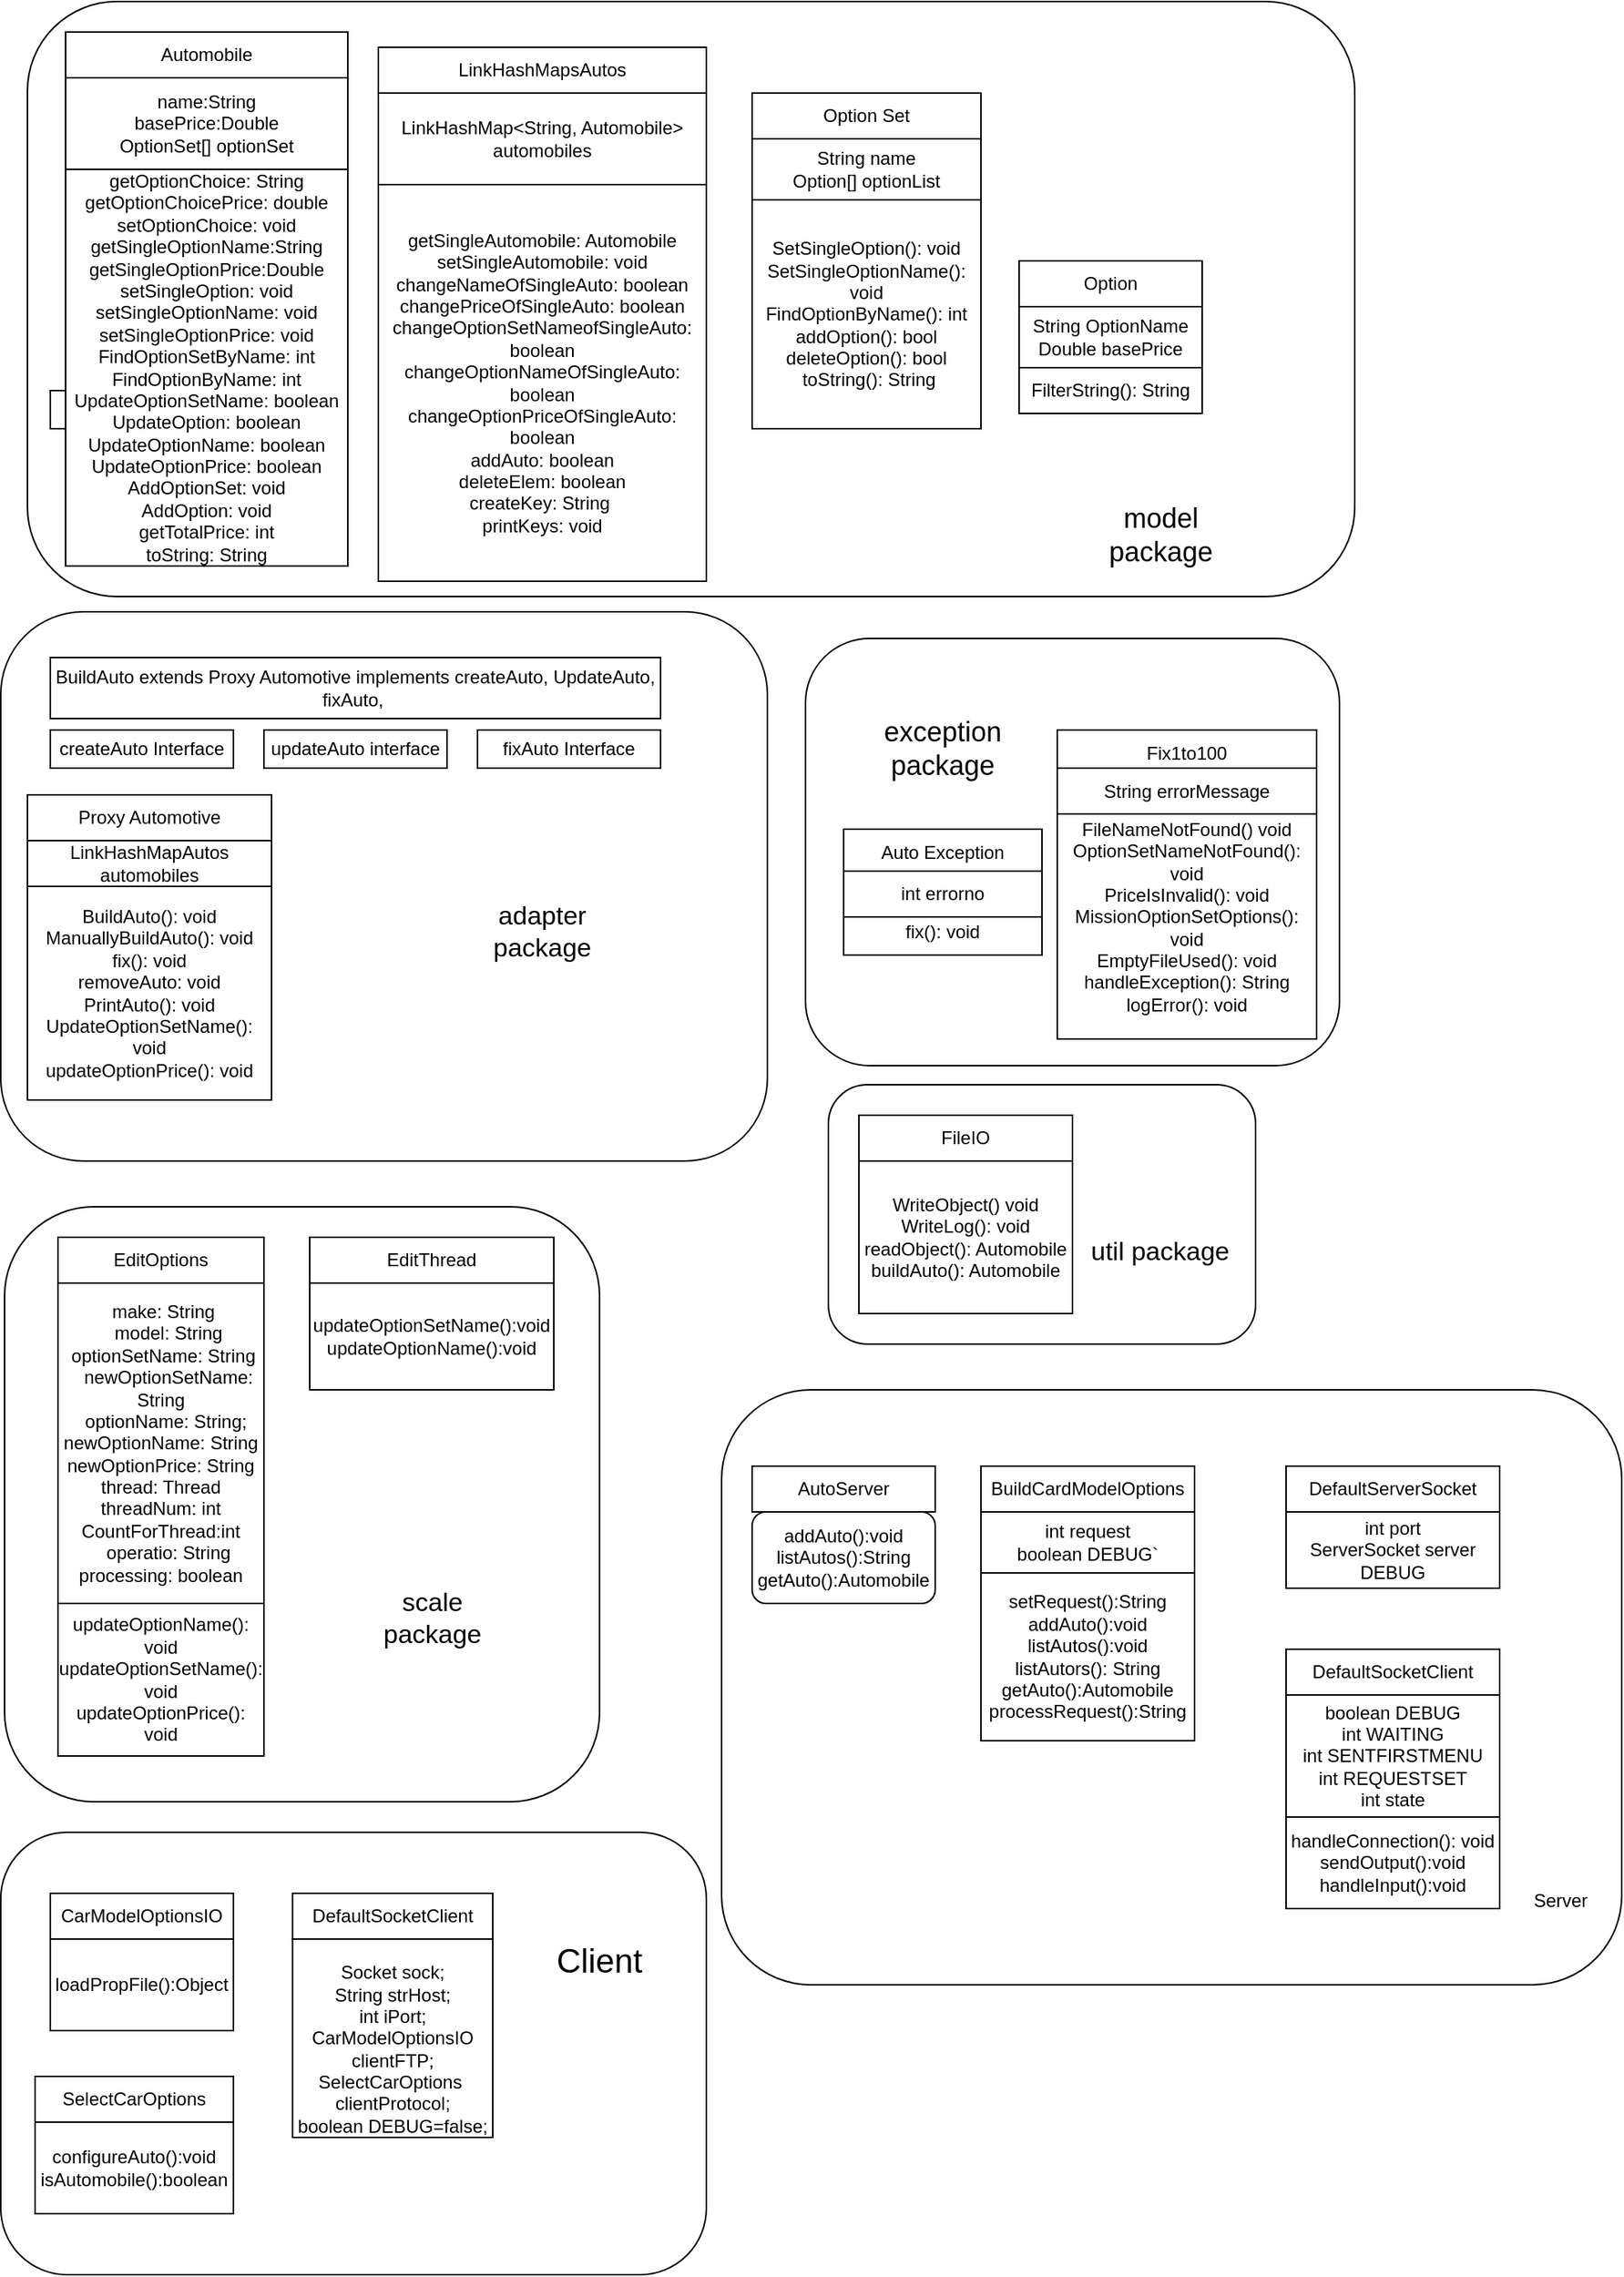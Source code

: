 <mxfile version="13.1.11" type="device"><diagram id="pnwxKB3MzakMD1Jh-J4k" name="Page-1"><mxGraphModel dx="899" dy="477" grid="1" gridSize="10" guides="1" tooltips="1" connect="1" arrows="1" fold="1" page="1" pageScale="1" pageWidth="850" pageHeight="1100" math="0" shadow="0"><root><mxCell id="0"/><mxCell id="1" parent="0"/><mxCell id="UusgprHFHZ1K7L2sJiLq-42" value="" style="rounded=1;whiteSpace=wrap;html=1;" parent="1" vertex="1"><mxGeometry x="550" y="710" width="280" height="170" as="geometry"/></mxCell><mxCell id="UusgprHFHZ1K7L2sJiLq-40" value="" style="rounded=1;whiteSpace=wrap;html=1;" parent="1" vertex="1"><mxGeometry x="25" width="870" height="390" as="geometry"/></mxCell><mxCell id="UusgprHFHZ1K7L2sJiLq-35" value="" style="rounded=1;whiteSpace=wrap;html=1;" parent="1" vertex="1"><mxGeometry x="7.5" y="400" width="502.5" height="360" as="geometry"/></mxCell><mxCell id="UusgprHFHZ1K7L2sJiLq-33" value="" style="rounded=1;whiteSpace=wrap;html=1;" parent="1" vertex="1"><mxGeometry x="535" y="417.5" width="350" height="280" as="geometry"/></mxCell><mxCell id="UusgprHFHZ1K7L2sJiLq-1" value="Automobile" style="rounded=0;whiteSpace=wrap;html=1;" parent="1" vertex="1"><mxGeometry x="50" y="20" width="185" height="30" as="geometry"/></mxCell><mxCell id="UusgprHFHZ1K7L2sJiLq-2" value="Option Set" style="rounded=0;whiteSpace=wrap;html=1;" parent="1" vertex="1"><mxGeometry x="500" y="60" width="150" height="30" as="geometry"/></mxCell><mxCell id="UusgprHFHZ1K7L2sJiLq-3" value="Option" style="rounded=0;whiteSpace=wrap;html=1;" parent="1" vertex="1"><mxGeometry x="675" y="170" width="120" height="30" as="geometry"/></mxCell><mxCell id="UusgprHFHZ1K7L2sJiLq-4" value="Auto Exception" style="rounded=0;whiteSpace=wrap;html=1;" parent="1" vertex="1"><mxGeometry x="560" y="542.5" width="130" height="30" as="geometry"/></mxCell><mxCell id="UusgprHFHZ1K7L2sJiLq-5" value="Fix1to100" style="rounded=0;whiteSpace=wrap;html=1;" parent="1" vertex="1"><mxGeometry x="700" y="477.5" width="170" height="30" as="geometry"/></mxCell><mxCell id="UusgprHFHZ1K7L2sJiLq-6" value="FileIO" style="rounded=0;whiteSpace=wrap;html=1;" parent="1" vertex="1"><mxGeometry x="570" y="730" width="140" height="30" as="geometry"/></mxCell><mxCell id="UusgprHFHZ1K7L2sJiLq-7" value="Build Auto" style="rounded=0;whiteSpace=wrap;html=1;" parent="1" vertex="1"><mxGeometry x="40" y="255" width="120" height="25" as="geometry"/></mxCell><mxCell id="UusgprHFHZ1K7L2sJiLq-8" value="Proxy Automotive" style="rounded=0;whiteSpace=wrap;html=1;" parent="1" vertex="1"><mxGeometry x="25" y="520" width="160" height="30" as="geometry"/></mxCell><mxCell id="UusgprHFHZ1K7L2sJiLq-9" value="name:String&lt;br&gt;basePrice:Double&lt;br&gt;OptionSet[] optionSet" style="rounded=0;whiteSpace=wrap;html=1;" parent="1" vertex="1"><mxGeometry x="50" y="50" width="185" height="60" as="geometry"/></mxCell><mxCell id="UusgprHFHZ1K7L2sJiLq-10" value="getOptionChoice: String&lt;br&gt;getOptionChoicePrice: double&lt;br&gt;setOptionChoice: void&lt;br&gt;getSingleOptionName:String&lt;br&gt;getSingleOptionPrice:Double&lt;br&gt;setSingleOption: void&lt;br&gt;setSingleOptionName: void&lt;br&gt;setSingleOptionPrice: void&lt;br&gt;FindOptionSetByName: int&lt;br&gt;FindOptionByName: int&lt;br&gt;UpdateOptionSetName: boolean&lt;br&gt;UpdateOption: boolean&lt;br&gt;UpdateOptionName: boolean&lt;br&gt;UpdateOptionPrice: boolean&lt;br&gt;AddOptionSet: void&lt;br&gt;AddOption: void&lt;br&gt;getTotalPrice: int&lt;br&gt;toString: String" style="rounded=0;whiteSpace=wrap;html=1;" parent="1" vertex="1"><mxGeometry x="50" y="110" width="185" height="260" as="geometry"/></mxCell><mxCell id="UusgprHFHZ1K7L2sJiLq-11" value="String name&lt;br&gt;Option[] optionList" style="rounded=0;whiteSpace=wrap;html=1;" parent="1" vertex="1"><mxGeometry x="500" y="90" width="150" height="40" as="geometry"/></mxCell><mxCell id="UusgprHFHZ1K7L2sJiLq-12" value="SetSingleOption(): void&lt;br&gt;SetSingleOptionName(): void&lt;br&gt;FindOptionByName(): int&lt;br&gt;addOption(): bool&lt;br&gt;deleteOption(): bool&lt;br&gt;&amp;nbsp;toString(): String" style="rounded=0;whiteSpace=wrap;html=1;" parent="1" vertex="1"><mxGeometry x="500" y="130" width="150" height="150" as="geometry"/></mxCell><mxCell id="UusgprHFHZ1K7L2sJiLq-14" value="String OptionName&lt;br&gt;Double basePrice" style="rounded=0;whiteSpace=wrap;html=1;" parent="1" vertex="1"><mxGeometry x="675" y="200" width="120" height="40" as="geometry"/></mxCell><mxCell id="UusgprHFHZ1K7L2sJiLq-15" value="FilterString(): String" style="rounded=0;whiteSpace=wrap;html=1;" parent="1" vertex="1"><mxGeometry x="675" y="240" width="120" height="30" as="geometry"/></mxCell><mxCell id="UusgprHFHZ1K7L2sJiLq-16" value="fix(): void" style="rounded=0;whiteSpace=wrap;html=1;" parent="1" vertex="1"><mxGeometry x="560" y="595" width="130" height="30" as="geometry"/></mxCell><mxCell id="UusgprHFHZ1K7L2sJiLq-17" value="FileNameNotFound() void&lt;br&gt;OptionSetNameNotFound(): void&lt;br&gt;PriceIsInvalid(): void&lt;br&gt;MissionOptionSetOptions(): void&lt;br&gt;EmptyFileUsed(): void&lt;br&gt;handleException(): String&lt;br&gt;logError(): void" style="rounded=0;whiteSpace=wrap;html=1;" parent="1" vertex="1"><mxGeometry x="700" y="520" width="170" height="160" as="geometry"/></mxCell><mxCell id="UusgprHFHZ1K7L2sJiLq-18" value="int errorno" style="rounded=0;whiteSpace=wrap;html=1;" parent="1" vertex="1"><mxGeometry x="560" y="570" width="130" height="30" as="geometry"/></mxCell><mxCell id="UusgprHFHZ1K7L2sJiLq-19" value="String errorMessage" style="rounded=0;whiteSpace=wrap;html=1;" parent="1" vertex="1"><mxGeometry x="700" y="502.5" width="170" height="30" as="geometry"/></mxCell><mxCell id="UusgprHFHZ1K7L2sJiLq-20" value="WriteObject() void&lt;br&gt;WriteLog(): void&lt;br&gt;readObject(): Automobile&lt;br&gt;buildAuto(): Automobile" style="rounded=0;whiteSpace=wrap;html=1;" parent="1" vertex="1"><mxGeometry x="570" y="760" width="140" height="100" as="geometry"/></mxCell><mxCell id="UusgprHFHZ1K7L2sJiLq-23" value="LinkHashMapAutos automobiles" style="rounded=0;whiteSpace=wrap;html=1;" parent="1" vertex="1"><mxGeometry x="25" y="550" width="160" height="30" as="geometry"/></mxCell><mxCell id="UusgprHFHZ1K7L2sJiLq-24" value="BuildAuto(): void&lt;br&gt;ManuallyBuildAuto(): void&lt;br&gt;fix(): void&lt;br&gt;removeAuto: void&lt;br&gt;PrintAuto(): void&lt;br&gt;UpdateOptionSetName(): void&lt;br&gt;updateOptionPrice(): void" style="rounded=0;whiteSpace=wrap;html=1;" parent="1" vertex="1"><mxGeometry x="25" y="580" width="160" height="140" as="geometry"/></mxCell><mxCell id="UusgprHFHZ1K7L2sJiLq-25" value="BuildAuto extends Proxy Automotive implements createAuto, UpdateAuto, fixAuto,&amp;nbsp;" style="rounded=0;whiteSpace=wrap;html=1;" parent="1" vertex="1"><mxGeometry x="40" y="430" width="400" height="40" as="geometry"/></mxCell><mxCell id="UusgprHFHZ1K7L2sJiLq-27" value="createAuto Interface" style="rounded=0;whiteSpace=wrap;html=1;" parent="1" vertex="1"><mxGeometry x="40" y="477.5" width="120" height="25" as="geometry"/></mxCell><mxCell id="UusgprHFHZ1K7L2sJiLq-28" value="fixAuto Interface" style="rounded=0;whiteSpace=wrap;html=1;" parent="1" vertex="1"><mxGeometry x="320" y="477.5" width="120" height="25" as="geometry"/></mxCell><mxCell id="UusgprHFHZ1K7L2sJiLq-29" value="updateAuto interface" style="rounded=0;whiteSpace=wrap;html=1;" parent="1" vertex="1"><mxGeometry x="180" y="477.5" width="120" height="25" as="geometry"/></mxCell><mxCell id="UusgprHFHZ1K7L2sJiLq-34" value="&lt;font style=&quot;font-size: 18px&quot;&gt;exception package&lt;/font&gt;" style="text;html=1;strokeColor=none;fillColor=none;align=center;verticalAlign=middle;whiteSpace=wrap;rounded=0;" parent="1" vertex="1"><mxGeometry x="575" y="455" width="100" height="70" as="geometry"/></mxCell><mxCell id="UusgprHFHZ1K7L2sJiLq-36" value="&lt;font style=&quot;font-size: 17px&quot;&gt;adapter package&lt;/font&gt;" style="text;html=1;strokeColor=none;fillColor=none;align=center;verticalAlign=middle;whiteSpace=wrap;rounded=0;" parent="1" vertex="1"><mxGeometry x="310" y="580" width="105" height="60" as="geometry"/></mxCell><mxCell id="UusgprHFHZ1K7L2sJiLq-41" value="&lt;font style=&quot;font-size: 18px&quot;&gt;model package&lt;/font&gt;" style="text;html=1;strokeColor=none;fillColor=none;align=center;verticalAlign=middle;whiteSpace=wrap;rounded=0;" parent="1" vertex="1"><mxGeometry x="747.5" y="340" width="40" height="20" as="geometry"/></mxCell><mxCell id="UusgprHFHZ1K7L2sJiLq-43" value="&lt;span style=&quot;font-size: 17px&quot;&gt;util package&lt;/span&gt;" style="text;html=1;strokeColor=none;fillColor=none;align=center;verticalAlign=middle;whiteSpace=wrap;rounded=0;" parent="1" vertex="1"><mxGeometry x="715" y="790" width="105" height="60" as="geometry"/></mxCell><mxCell id="mHr59eTuIwmJyMHBtj-4-1" value="LinkHashMapsAutos" style="rounded=0;whiteSpace=wrap;html=1;" parent="1" vertex="1"><mxGeometry x="255" y="30" width="215" height="30" as="geometry"/></mxCell><mxCell id="mHr59eTuIwmJyMHBtj-4-2" value="LinkHashMap&amp;lt;String, Automobile&amp;gt; automobiles" style="rounded=0;whiteSpace=wrap;html=1;" parent="1" vertex="1"><mxGeometry x="255" y="60" width="215" height="60" as="geometry"/></mxCell><mxCell id="mHr59eTuIwmJyMHBtj-4-3" value="getSingleAutomobile: Automobile&lt;br&gt;setSingleAutomobile: void&lt;br&gt;changeNameOfSingleAuto: boolean&lt;br&gt;changePriceOfSingleAuto: boolean&lt;br&gt;changeOptionSetNameofSingleAuto: boolean&lt;br&gt;changeOptionNameOfSingleAuto: boolean&lt;br&gt;changeOptionPriceOfSingleAuto: boolean&lt;br&gt;addAuto: boolean&lt;br&gt;deleteElem: boolean&lt;br&gt;createKey: String&amp;nbsp;&lt;br&gt;printKeys: void" style="rounded=0;whiteSpace=wrap;html=1;" parent="1" vertex="1"><mxGeometry x="255" y="120" width="215" height="260" as="geometry"/></mxCell><mxCell id="2_yKfN5DyAsOUBzxwJzN-1" value="" style="rounded=1;whiteSpace=wrap;html=1;" parent="1" vertex="1"><mxGeometry x="10" y="790" width="390" height="390" as="geometry"/></mxCell><mxCell id="2_yKfN5DyAsOUBzxwJzN-2" value="&lt;span style=&quot;font-size: 17px&quot;&gt;scale package&lt;/span&gt;" style="text;html=1;strokeColor=none;fillColor=none;align=center;verticalAlign=middle;whiteSpace=wrap;rounded=0;" parent="1" vertex="1"><mxGeometry x="237.5" y="1030" width="105" height="60" as="geometry"/></mxCell><mxCell id="2_yKfN5DyAsOUBzxwJzN-3" value="EditOptions" style="rounded=0;whiteSpace=wrap;html=1;" parent="1" vertex="1"><mxGeometry x="45" y="810" width="135" height="30" as="geometry"/></mxCell><mxCell id="2_yKfN5DyAsOUBzxwJzN-6" value="EditThread" style="rounded=0;whiteSpace=wrap;html=1;" parent="1" vertex="1"><mxGeometry x="210" y="810" width="160" height="30" as="geometry"/></mxCell><mxCell id="2_yKfN5DyAsOUBzxwJzN-4" value="&lt;div&gt;&amp;nbsp;make: String&lt;/div&gt;&lt;div&gt;&amp;nbsp; &amp;nbsp;model: String&lt;/div&gt;&lt;div&gt;&amp;nbsp; optionSetName: String&amp;nbsp;&lt;/div&gt;&lt;div&gt;&amp;nbsp; &amp;nbsp;newOptionSetName: String&lt;/div&gt;&lt;div&gt;&amp;nbsp; optionName: String;&lt;/div&gt;&lt;div&gt;&lt;span&gt;newOptionName: String&lt;/span&gt;&lt;/div&gt;&lt;div&gt;&lt;span&gt;newOptionPrice: String&lt;/span&gt;&lt;/div&gt;&lt;div&gt;&lt;span&gt;thread: Thread&lt;/span&gt;&lt;/div&gt;&lt;div&gt;&lt;span&gt;threadNum: int&lt;/span&gt;&lt;/div&gt;&lt;div&gt;&lt;span&gt;CountForThread:int&lt;/span&gt;&lt;/div&gt;&lt;div&gt;&amp;nbsp; &amp;nbsp;operatio: String&lt;/div&gt;&lt;div&gt;&lt;span&gt;processing: boolean&lt;/span&gt;&lt;/div&gt;" style="rounded=0;whiteSpace=wrap;html=1;" parent="1" vertex="1"><mxGeometry x="45" y="840" width="135" height="210" as="geometry"/></mxCell><mxCell id="2_yKfN5DyAsOUBzxwJzN-8" value="updateOptionName(): void&lt;br&gt;updateOptionSetName(): void&lt;br&gt;updateOptionPrice(): void" style="rounded=0;whiteSpace=wrap;html=1;" parent="1" vertex="1"><mxGeometry x="45" y="1050" width="135" height="100" as="geometry"/></mxCell><mxCell id="2_yKfN5DyAsOUBzxwJzN-9" value="updateOptionSetName():void&lt;br&gt;updateOptionName():void" style="rounded=0;whiteSpace=wrap;html=1;" parent="1" vertex="1"><mxGeometry x="210" y="840" width="160" height="70" as="geometry"/></mxCell><mxCell id="Be1C-upkYh1OORpUhvxS-1" value="" style="rounded=1;whiteSpace=wrap;html=1;" vertex="1" parent="1"><mxGeometry x="480" y="910" width="590" height="390" as="geometry"/></mxCell><mxCell id="Be1C-upkYh1OORpUhvxS-2" value="Server" style="text;html=1;strokeColor=none;fillColor=none;align=center;verticalAlign=middle;whiteSpace=wrap;rounded=0;" vertex="1" parent="1"><mxGeometry x="1000" y="1220" width="60" height="50" as="geometry"/></mxCell><mxCell id="Be1C-upkYh1OORpUhvxS-3" value="AutoServer" style="rounded=0;whiteSpace=wrap;html=1;" vertex="1" parent="1"><mxGeometry x="500" y="960" width="120" height="30" as="geometry"/></mxCell><mxCell id="Be1C-upkYh1OORpUhvxS-4" value="addAuto():void&lt;br&gt;listAutos():String&lt;br&gt;getAuto():Automobile" style="rounded=1;whiteSpace=wrap;html=1;" vertex="1" parent="1"><mxGeometry x="500" y="990" width="120" height="60" as="geometry"/></mxCell><mxCell id="Be1C-upkYh1OORpUhvxS-5" value="BuildCardModelOptions" style="rounded=0;whiteSpace=wrap;html=1;" vertex="1" parent="1"><mxGeometry x="650" y="960" width="140" height="30" as="geometry"/></mxCell><mxCell id="Be1C-upkYh1OORpUhvxS-6" value="int request&lt;br&gt;boolean DEBUG`" style="rounded=0;whiteSpace=wrap;html=1;" vertex="1" parent="1"><mxGeometry x="650" y="990" width="140" height="40" as="geometry"/></mxCell><mxCell id="Be1C-upkYh1OORpUhvxS-7" value="setRequest():String&lt;br&gt;addAuto():void&lt;br&gt;listAutos():void&lt;br&gt;listAutors(): String&lt;br&gt;getAuto():Automobile&lt;br&gt;processRequest():String&lt;br&gt;" style="rounded=0;whiteSpace=wrap;html=1;" vertex="1" parent="1"><mxGeometry x="650" y="1030" width="140" height="110" as="geometry"/></mxCell><mxCell id="Be1C-upkYh1OORpUhvxS-8" value="DefaultServerSocket" style="rounded=0;whiteSpace=wrap;html=1;" vertex="1" parent="1"><mxGeometry x="850" y="960" width="140" height="30" as="geometry"/></mxCell><mxCell id="Be1C-upkYh1OORpUhvxS-9" value="int port&lt;br&gt;ServerSocket server&lt;br&gt;DEBUG" style="rounded=0;whiteSpace=wrap;html=1;" vertex="1" parent="1"><mxGeometry x="850" y="990" width="140" height="50" as="geometry"/></mxCell><mxCell id="Be1C-upkYh1OORpUhvxS-11" value="DefaultSocketClient" style="rounded=0;whiteSpace=wrap;html=1;" vertex="1" parent="1"><mxGeometry x="850" y="1080" width="140" height="30" as="geometry"/></mxCell><mxCell id="Be1C-upkYh1OORpUhvxS-12" value="boolean DEBUG&lt;br&gt;int WAITING&lt;br&gt;int SENTFIRSTMENU&lt;br&gt;int REQUESTSET&lt;br&gt;int state&lt;br&gt;" style="rounded=0;whiteSpace=wrap;html=1;" vertex="1" parent="1"><mxGeometry x="850" y="1110" width="140" height="80" as="geometry"/></mxCell><mxCell id="Be1C-upkYh1OORpUhvxS-13" value="handleConnection(): void&lt;br&gt;sendOutput():void&lt;br&gt;handleInput():void&lt;br&gt;" style="rounded=0;whiteSpace=wrap;html=1;" vertex="1" parent="1"><mxGeometry x="850" y="1190" width="140" height="60" as="geometry"/></mxCell><mxCell id="Be1C-upkYh1OORpUhvxS-14" value="" style="rounded=1;whiteSpace=wrap;html=1;" vertex="1" parent="1"><mxGeometry x="7.5" y="1200" width="462.5" height="290" as="geometry"/></mxCell><mxCell id="Be1C-upkYh1OORpUhvxS-15" value="&lt;font style=&quot;font-size: 22px&quot;&gt;Client&lt;/font&gt;" style="text;html=1;strokeColor=none;fillColor=none;align=center;verticalAlign=middle;whiteSpace=wrap;rounded=0;" vertex="1" parent="1"><mxGeometry x="350" y="1230" width="100" height="110" as="geometry"/></mxCell><mxCell id="Be1C-upkYh1OORpUhvxS-16" value="CarModelOptionsIO" style="rounded=0;whiteSpace=wrap;html=1;" vertex="1" parent="1"><mxGeometry x="40" y="1240" width="120" height="30" as="geometry"/></mxCell><mxCell id="Be1C-upkYh1OORpUhvxS-17" value="loadPropFile():Object&lt;br&gt;" style="rounded=0;whiteSpace=wrap;html=1;" vertex="1" parent="1"><mxGeometry x="40" y="1270" width="120" height="60" as="geometry"/></mxCell><mxCell id="Be1C-upkYh1OORpUhvxS-18" value="DefaultSocketClient" style="rounded=0;whiteSpace=wrap;html=1;" vertex="1" parent="1"><mxGeometry x="198.75" y="1240" width="131.25" height="30" as="geometry"/></mxCell><mxCell id="Be1C-upkYh1OORpUhvxS-19" value="&lt;div&gt;&lt;br&gt;&lt;/div&gt;&lt;div&gt;Socket sock;&lt;/div&gt;&lt;div&gt;String strHost;&lt;/div&gt;&lt;div&gt;&lt;span&gt;int iPort;&lt;/span&gt;&lt;/div&gt;&lt;div&gt;CarModelOptionsIO clientFTP;&lt;/div&gt;&lt;div&gt;SelectCarOptions&amp;nbsp;&lt;/div&gt;&lt;div&gt;clientProtocol;&lt;/div&gt;&lt;div&gt;boolean DEBUG=false;&lt;/div&gt;" style="rounded=0;whiteSpace=wrap;html=1;" vertex="1" parent="1"><mxGeometry x="198.75" y="1270" width="131.25" height="130" as="geometry"/></mxCell><mxCell id="Be1C-upkYh1OORpUhvxS-20" value="SelectCarOptions" style="rounded=0;whiteSpace=wrap;html=1;" vertex="1" parent="1"><mxGeometry x="30" y="1360" width="130" height="30" as="geometry"/></mxCell><mxCell id="Be1C-upkYh1OORpUhvxS-21" value="configureAuto():void&lt;br&gt;isAutomobile():boolean" style="rounded=0;whiteSpace=wrap;html=1;" vertex="1" parent="1"><mxGeometry x="30" y="1390" width="130" height="60" as="geometry"/></mxCell></root></mxGraphModel></diagram></mxfile>